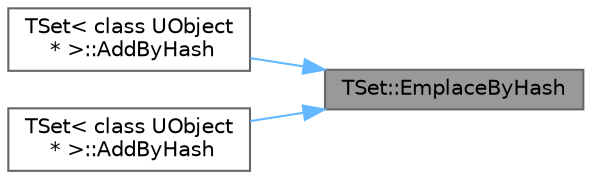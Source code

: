 digraph "TSet::EmplaceByHash"
{
 // INTERACTIVE_SVG=YES
 // LATEX_PDF_SIZE
  bgcolor="transparent";
  edge [fontname=Helvetica,fontsize=10,labelfontname=Helvetica,labelfontsize=10];
  node [fontname=Helvetica,fontsize=10,shape=box,height=0.2,width=0.4];
  rankdir="RL";
  Node1 [id="Node000001",label="TSet::EmplaceByHash",height=0.2,width=0.4,color="gray40", fillcolor="grey60", style="filled", fontcolor="black",tooltip="Adds an element to the set."];
  Node1 -> Node2 [id="edge1_Node000001_Node000002",dir="back",color="steelblue1",style="solid",tooltip=" "];
  Node2 [id="Node000002",label="TSet\< class UObject\l * \>::AddByHash",height=0.2,width=0.4,color="grey40", fillcolor="white", style="filled",URL="$d5/d15/classTSet.html#aaaf0506cc60292416d3081a16501950f",tooltip=" "];
  Node1 -> Node3 [id="edge2_Node000001_Node000003",dir="back",color="steelblue1",style="solid",tooltip=" "];
  Node3 [id="Node000003",label="TSet\< class UObject\l * \>::AddByHash",height=0.2,width=0.4,color="grey40", fillcolor="white", style="filled",URL="$d5/d15/classTSet.html#a3bc2a01113556c27c4580e1436bebe2f",tooltip=" "];
}
